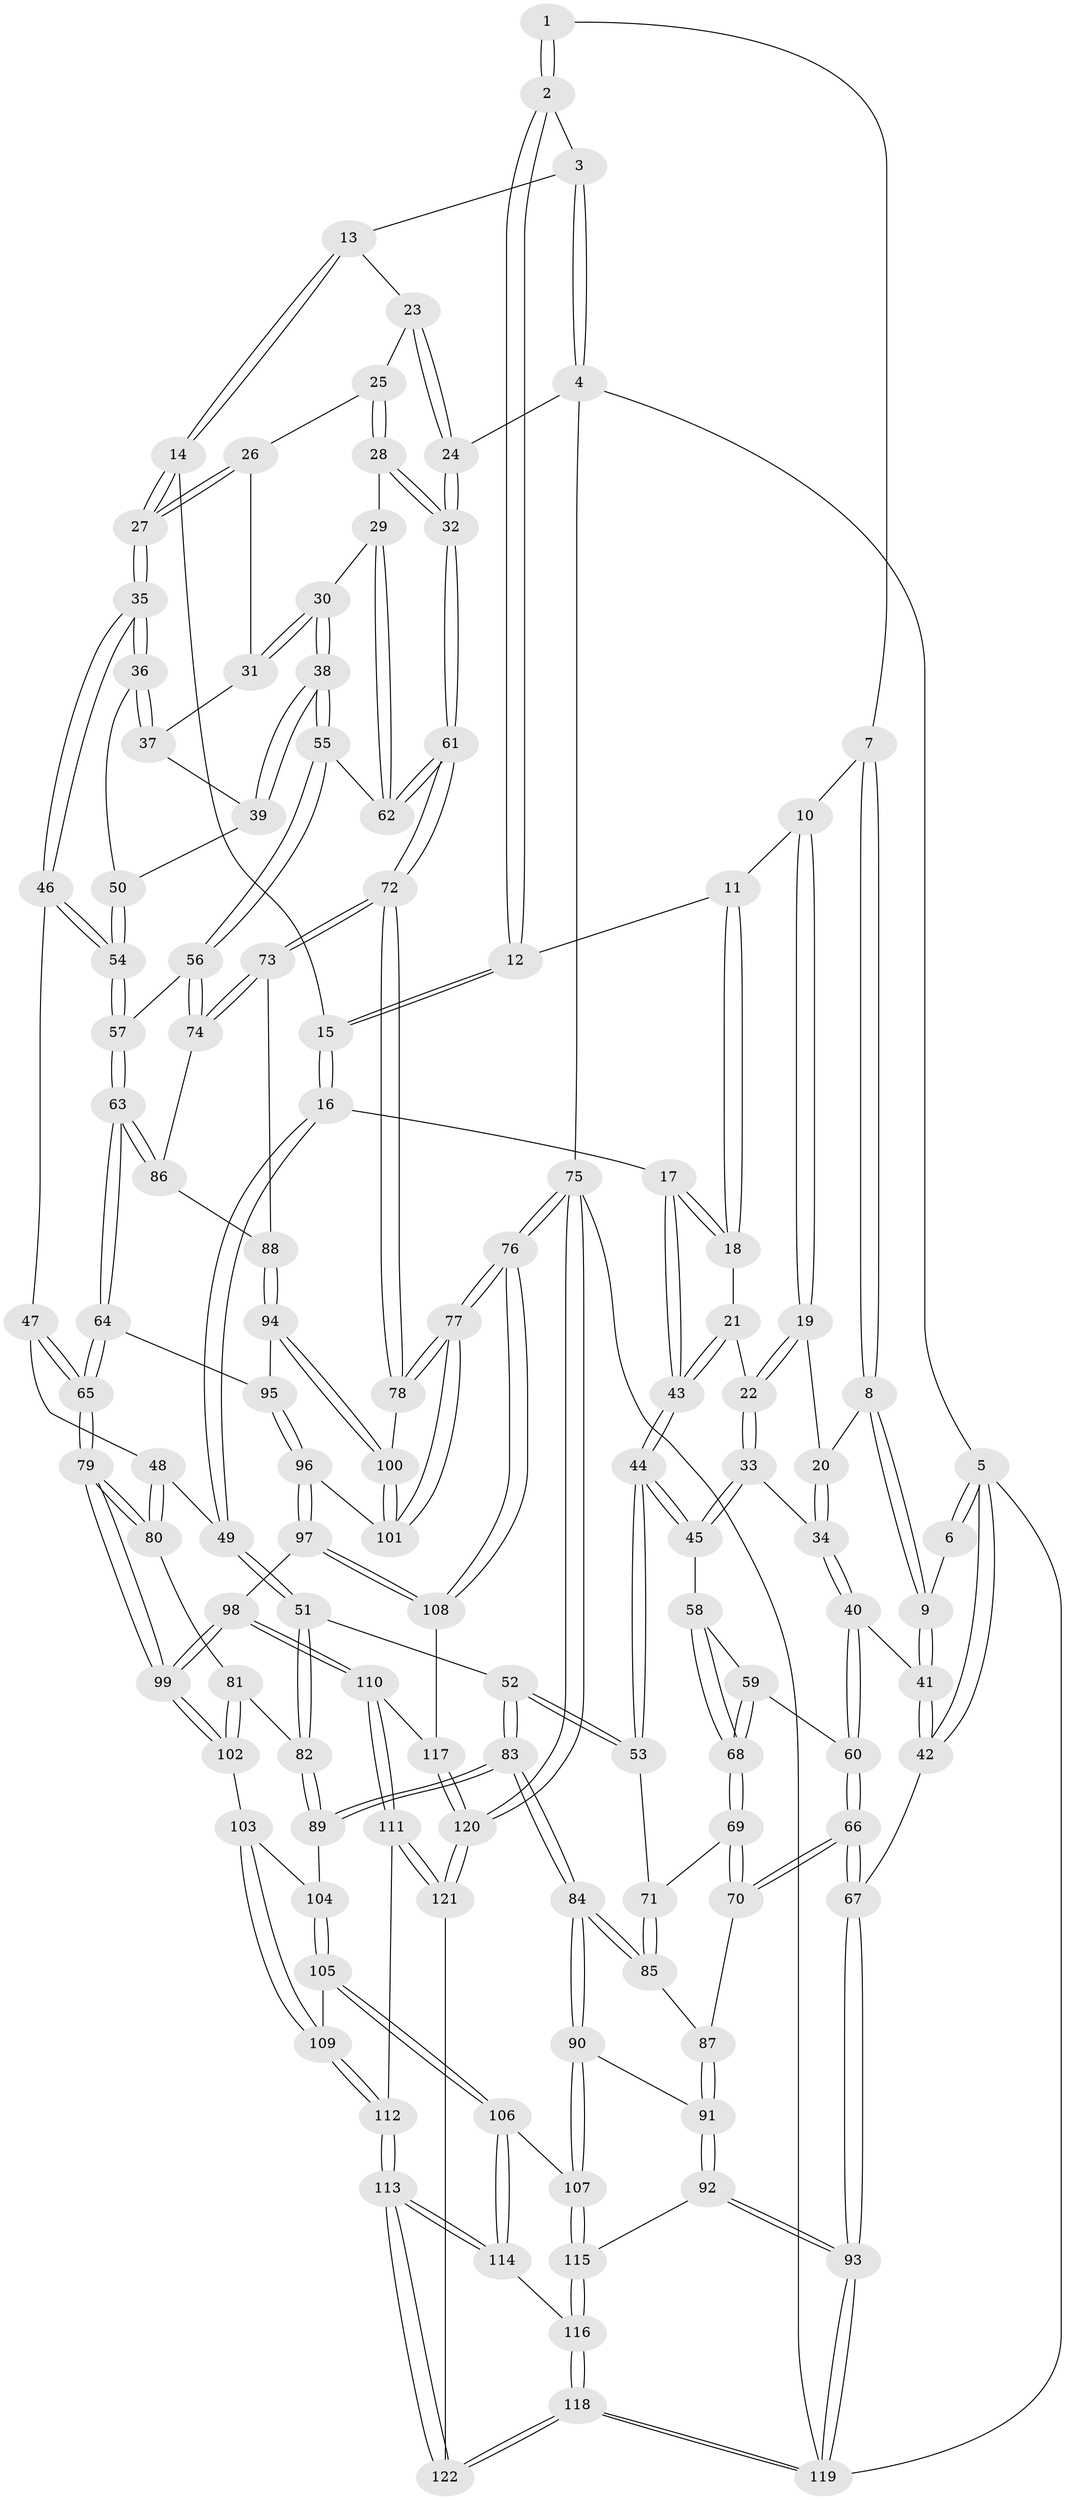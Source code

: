 // coarse degree distribution, {4: 0.2786885245901639, 6: 0.14754098360655737, 3: 0.14754098360655737, 5: 0.3770491803278688, 9: 0.01639344262295082, 7: 0.01639344262295082, 2: 0.01639344262295082}
// Generated by graph-tools (version 1.1) at 2025/21/03/04/25 18:21:09]
// undirected, 122 vertices, 302 edges
graph export_dot {
graph [start="1"]
  node [color=gray90,style=filled];
  1 [pos="+0.19152100100779143+0"];
  2 [pos="+0.4351929321977166+0"];
  3 [pos="+0.616703258821507+0"];
  4 [pos="+1+0"];
  5 [pos="+0+0"];
  6 [pos="+0+0"];
  7 [pos="+0.20283541030561553+0"];
  8 [pos="+0.09431000235226061+0.17860780219870886"];
  9 [pos="+0.09044529485392398+0.1792699648232651"];
  10 [pos="+0.23593236767294096+0.12048531864352251"];
  11 [pos="+0.3520993739443468+0.10737780620490378"];
  12 [pos="+0.43519860383577863+0"];
  13 [pos="+0.686053661850001+0.10035839494725136"];
  14 [pos="+0.5912934465171845+0.20674923247013666"];
  15 [pos="+0.5310463823732953+0.1915575478398723"];
  16 [pos="+0.44489794358327467+0.22781459877434812"];
  17 [pos="+0.4381560934723895+0.22677418771522984"];
  18 [pos="+0.359857704872065+0.12682078233604857"];
  19 [pos="+0.20953389124227995+0.1770674875880366"];
  20 [pos="+0.11719404194266894+0.17972436932754593"];
  21 [pos="+0.26207458345295326+0.22384639270705176"];
  22 [pos="+0.23971749215835658+0.21619918297395763"];
  23 [pos="+0.8316530442698375+0.1318463319926883"];
  24 [pos="+1+0"];
  25 [pos="+0.8275513599939822+0.16431245996248509"];
  26 [pos="+0.804671869400675+0.19253862168357047"];
  27 [pos="+0.6190147755457632+0.25452576726919846"];
  28 [pos="+0.8657885622942134+0.25264405704297144"];
  29 [pos="+0.847644796641133+0.3085343420528352"];
  30 [pos="+0.8419634932857255+0.3146750520541968"];
  31 [pos="+0.7823894208232496+0.23694805113843725"];
  32 [pos="+1+0.31377559339376304"];
  33 [pos="+0.19829195389835788+0.3060699408766378"];
  34 [pos="+0.1873451028571649+0.3061985369979672"];
  35 [pos="+0.6258357104151157+0.27087487444651576"];
  36 [pos="+0.6886477960016675+0.281819759975074"];
  37 [pos="+0.7797724696690319+0.24083459019359701"];
  38 [pos="+0.8344187797690089+0.32460210590764943"];
  39 [pos="+0.7848236764377812+0.3083678686015044"];
  40 [pos="+0.07140245565155016+0.32498693349077057"];
  41 [pos="+0+0.26910944572590945"];
  42 [pos="+0+0.2916451624478255"];
  43 [pos="+0.33390967415659445+0.2723037820053675"];
  44 [pos="+0.2985501575665603+0.401223683996128"];
  45 [pos="+0.2561443092406868+0.39004237287428123"];
  46 [pos="+0.6213608106974051+0.31043963388951334"];
  47 [pos="+0.6093584218606303+0.3341948254204834"];
  48 [pos="+0.5251761065993655+0.43095000651139975"];
  49 [pos="+0.463366908996523+0.43084930748841416"];
  50 [pos="+0.7500143379740988+0.3175549085288815"];
  51 [pos="+0.395506113180785+0.4728854109903738"];
  52 [pos="+0.3941991504443061+0.47308181208533157"];
  53 [pos="+0.33367196948894695+0.44987647860198876"];
  54 [pos="+0.7493546659957719+0.4207071341101435"];
  55 [pos="+0.8374829637475593+0.37376897884925464"];
  56 [pos="+0.8180091328441667+0.4261780259269975"];
  57 [pos="+0.7726306575473105+0.46603997828355365"];
  58 [pos="+0.21840037784418992+0.4018292740182824"];
  59 [pos="+0.13589041492754117+0.4060214699526433"];
  60 [pos="+0.12278053468549595+0.40464404992925135"];
  61 [pos="+1+0.35044665415441273"];
  62 [pos="+1+0.3467659303242136"];
  63 [pos="+0.7548797919427369+0.5201396869341034"];
  64 [pos="+0.7533879060696038+0.5218181774051235"];
  65 [pos="+0.7199635936998469+0.5390285838665133"];
  66 [pos="+0.062005370138905634+0.5719592452302739"];
  67 [pos="+0+0.7096129130781137"];
  68 [pos="+0.18178443326343066+0.4836874588422242"];
  69 [pos="+0.1781048710092456+0.5295166966489"];
  70 [pos="+0.13811298093723734+0.5598767688408997"];
  71 [pos="+0.2766946248031729+0.5005473746245751"];
  72 [pos="+1+0.4000767887334593"];
  73 [pos="+1+0.42122610662663557"];
  74 [pos="+1+0.44634306438487387"];
  75 [pos="+1+1"];
  76 [pos="+1+1"];
  77 [pos="+1+0.7296859271231325"];
  78 [pos="+1+0.46531222943200795"];
  79 [pos="+0.6956514459932112+0.556909981256847"];
  80 [pos="+0.6314157483155635+0.5391274138343876"];
  81 [pos="+0.5054045330420986+0.6099514827981874"];
  82 [pos="+0.5049498643225346+0.6099331726511809"];
  83 [pos="+0.3482630508753364+0.6630277603825848"];
  84 [pos="+0.32639687333196926+0.6862058209982204"];
  85 [pos="+0.2659596189688214+0.5831110098613949"];
  86 [pos="+0.8910635212362893+0.531833622489279"];
  87 [pos="+0.1919698069003489+0.59252163699964"];
  88 [pos="+0.9260966100449374+0.6089442780184685"];
  89 [pos="+0.46224542004894076+0.6533549865224018"];
  90 [pos="+0.3021511476706164+0.7358411221719426"];
  91 [pos="+0.28851720647235163+0.7375433094118637"];
  92 [pos="+0.21517512986257664+0.7649911013041386"];
  93 [pos="+0+0.8893507814364373"];
  94 [pos="+0.9242725073898592+0.6211081969481166"];
  95 [pos="+0.7809221662440451+0.553082260374487"];
  96 [pos="+0.886160580735809+0.7012939864830898"];
  97 [pos="+0.8536834597749967+0.7580585880591961"];
  98 [pos="+0.6950054386164368+0.7597157271384622"];
  99 [pos="+0.6808567099502071+0.7347223843956793"];
  100 [pos="+0.9255885149151603+0.6436587687786453"];
  101 [pos="+0.9225107131139949+0.6770776883055006"];
  102 [pos="+0.5864352029308456+0.7220931169006386"];
  103 [pos="+0.528417068894794+0.7422097575298731"];
  104 [pos="+0.4625644158127865+0.6543325336177441"];
  105 [pos="+0.4534088269876628+0.7715889227212119"];
  106 [pos="+0.3554942612562257+0.7859528401390187"];
  107 [pos="+0.3489445826561682+0.7819767711686585"];
  108 [pos="+0.9417436625534908+0.8871746088367901"];
  109 [pos="+0.48739878056832164+0.7759128486699287"];
  110 [pos="+0.6704455347206224+0.8632113163850551"];
  111 [pos="+0.6620441586641828+0.8743928286491129"];
  112 [pos="+0.5064562070340138+0.8210618376903105"];
  113 [pos="+0.45676389692444697+0.9474868338472109"];
  114 [pos="+0.39708697707484586+0.8804526825893848"];
  115 [pos="+0.2834128484006256+0.9185829695512102"];
  116 [pos="+0.27433910282474333+0.9559271779817978"];
  117 [pos="+0.8278832910011289+0.9275507772280682"];
  118 [pos="+0.04134061839656712+1"];
  119 [pos="+0+1"];
  120 [pos="+0.7103793220702848+1"];
  121 [pos="+0.549729056886289+1"];
  122 [pos="+0.539808494217314+1"];
  1 -- 2;
  1 -- 2;
  1 -- 7;
  2 -- 3;
  2 -- 12;
  2 -- 12;
  3 -- 4;
  3 -- 4;
  3 -- 13;
  4 -- 5;
  4 -- 24;
  4 -- 75;
  5 -- 6;
  5 -- 6;
  5 -- 42;
  5 -- 42;
  5 -- 119;
  6 -- 9;
  7 -- 8;
  7 -- 8;
  7 -- 10;
  8 -- 9;
  8 -- 9;
  8 -- 20;
  9 -- 41;
  9 -- 41;
  10 -- 11;
  10 -- 19;
  10 -- 19;
  11 -- 12;
  11 -- 18;
  11 -- 18;
  12 -- 15;
  12 -- 15;
  13 -- 14;
  13 -- 14;
  13 -- 23;
  14 -- 15;
  14 -- 27;
  14 -- 27;
  15 -- 16;
  15 -- 16;
  16 -- 17;
  16 -- 49;
  16 -- 49;
  17 -- 18;
  17 -- 18;
  17 -- 43;
  17 -- 43;
  18 -- 21;
  19 -- 20;
  19 -- 22;
  19 -- 22;
  20 -- 34;
  20 -- 34;
  21 -- 22;
  21 -- 43;
  21 -- 43;
  22 -- 33;
  22 -- 33;
  23 -- 24;
  23 -- 24;
  23 -- 25;
  24 -- 32;
  24 -- 32;
  25 -- 26;
  25 -- 28;
  25 -- 28;
  26 -- 27;
  26 -- 27;
  26 -- 31;
  27 -- 35;
  27 -- 35;
  28 -- 29;
  28 -- 32;
  28 -- 32;
  29 -- 30;
  29 -- 62;
  29 -- 62;
  30 -- 31;
  30 -- 31;
  30 -- 38;
  30 -- 38;
  31 -- 37;
  32 -- 61;
  32 -- 61;
  33 -- 34;
  33 -- 45;
  33 -- 45;
  34 -- 40;
  34 -- 40;
  35 -- 36;
  35 -- 36;
  35 -- 46;
  35 -- 46;
  36 -- 37;
  36 -- 37;
  36 -- 50;
  37 -- 39;
  38 -- 39;
  38 -- 39;
  38 -- 55;
  38 -- 55;
  39 -- 50;
  40 -- 41;
  40 -- 60;
  40 -- 60;
  41 -- 42;
  41 -- 42;
  42 -- 67;
  43 -- 44;
  43 -- 44;
  44 -- 45;
  44 -- 45;
  44 -- 53;
  44 -- 53;
  45 -- 58;
  46 -- 47;
  46 -- 54;
  46 -- 54;
  47 -- 48;
  47 -- 65;
  47 -- 65;
  48 -- 49;
  48 -- 80;
  48 -- 80;
  49 -- 51;
  49 -- 51;
  50 -- 54;
  50 -- 54;
  51 -- 52;
  51 -- 82;
  51 -- 82;
  52 -- 53;
  52 -- 53;
  52 -- 83;
  52 -- 83;
  53 -- 71;
  54 -- 57;
  54 -- 57;
  55 -- 56;
  55 -- 56;
  55 -- 62;
  56 -- 57;
  56 -- 74;
  56 -- 74;
  57 -- 63;
  57 -- 63;
  58 -- 59;
  58 -- 68;
  58 -- 68;
  59 -- 60;
  59 -- 68;
  59 -- 68;
  60 -- 66;
  60 -- 66;
  61 -- 62;
  61 -- 62;
  61 -- 72;
  61 -- 72;
  63 -- 64;
  63 -- 64;
  63 -- 86;
  63 -- 86;
  64 -- 65;
  64 -- 65;
  64 -- 95;
  65 -- 79;
  65 -- 79;
  66 -- 67;
  66 -- 67;
  66 -- 70;
  66 -- 70;
  67 -- 93;
  67 -- 93;
  68 -- 69;
  68 -- 69;
  69 -- 70;
  69 -- 70;
  69 -- 71;
  70 -- 87;
  71 -- 85;
  71 -- 85;
  72 -- 73;
  72 -- 73;
  72 -- 78;
  72 -- 78;
  73 -- 74;
  73 -- 74;
  73 -- 88;
  74 -- 86;
  75 -- 76;
  75 -- 76;
  75 -- 120;
  75 -- 120;
  75 -- 119;
  76 -- 77;
  76 -- 77;
  76 -- 108;
  76 -- 108;
  77 -- 78;
  77 -- 78;
  77 -- 101;
  77 -- 101;
  78 -- 100;
  79 -- 80;
  79 -- 80;
  79 -- 99;
  79 -- 99;
  80 -- 81;
  81 -- 82;
  81 -- 102;
  81 -- 102;
  82 -- 89;
  82 -- 89;
  83 -- 84;
  83 -- 84;
  83 -- 89;
  83 -- 89;
  84 -- 85;
  84 -- 85;
  84 -- 90;
  84 -- 90;
  85 -- 87;
  86 -- 88;
  87 -- 91;
  87 -- 91;
  88 -- 94;
  88 -- 94;
  89 -- 104;
  90 -- 91;
  90 -- 107;
  90 -- 107;
  91 -- 92;
  91 -- 92;
  92 -- 93;
  92 -- 93;
  92 -- 115;
  93 -- 119;
  93 -- 119;
  94 -- 95;
  94 -- 100;
  94 -- 100;
  95 -- 96;
  95 -- 96;
  96 -- 97;
  96 -- 97;
  96 -- 101;
  97 -- 98;
  97 -- 108;
  97 -- 108;
  98 -- 99;
  98 -- 99;
  98 -- 110;
  98 -- 110;
  99 -- 102;
  99 -- 102;
  100 -- 101;
  100 -- 101;
  102 -- 103;
  103 -- 104;
  103 -- 109;
  103 -- 109;
  104 -- 105;
  104 -- 105;
  105 -- 106;
  105 -- 106;
  105 -- 109;
  106 -- 107;
  106 -- 114;
  106 -- 114;
  107 -- 115;
  107 -- 115;
  108 -- 117;
  109 -- 112;
  109 -- 112;
  110 -- 111;
  110 -- 111;
  110 -- 117;
  111 -- 112;
  111 -- 121;
  111 -- 121;
  112 -- 113;
  112 -- 113;
  113 -- 114;
  113 -- 114;
  113 -- 122;
  113 -- 122;
  114 -- 116;
  115 -- 116;
  115 -- 116;
  116 -- 118;
  116 -- 118;
  117 -- 120;
  117 -- 120;
  118 -- 119;
  118 -- 119;
  118 -- 122;
  118 -- 122;
  120 -- 121;
  120 -- 121;
  121 -- 122;
}
